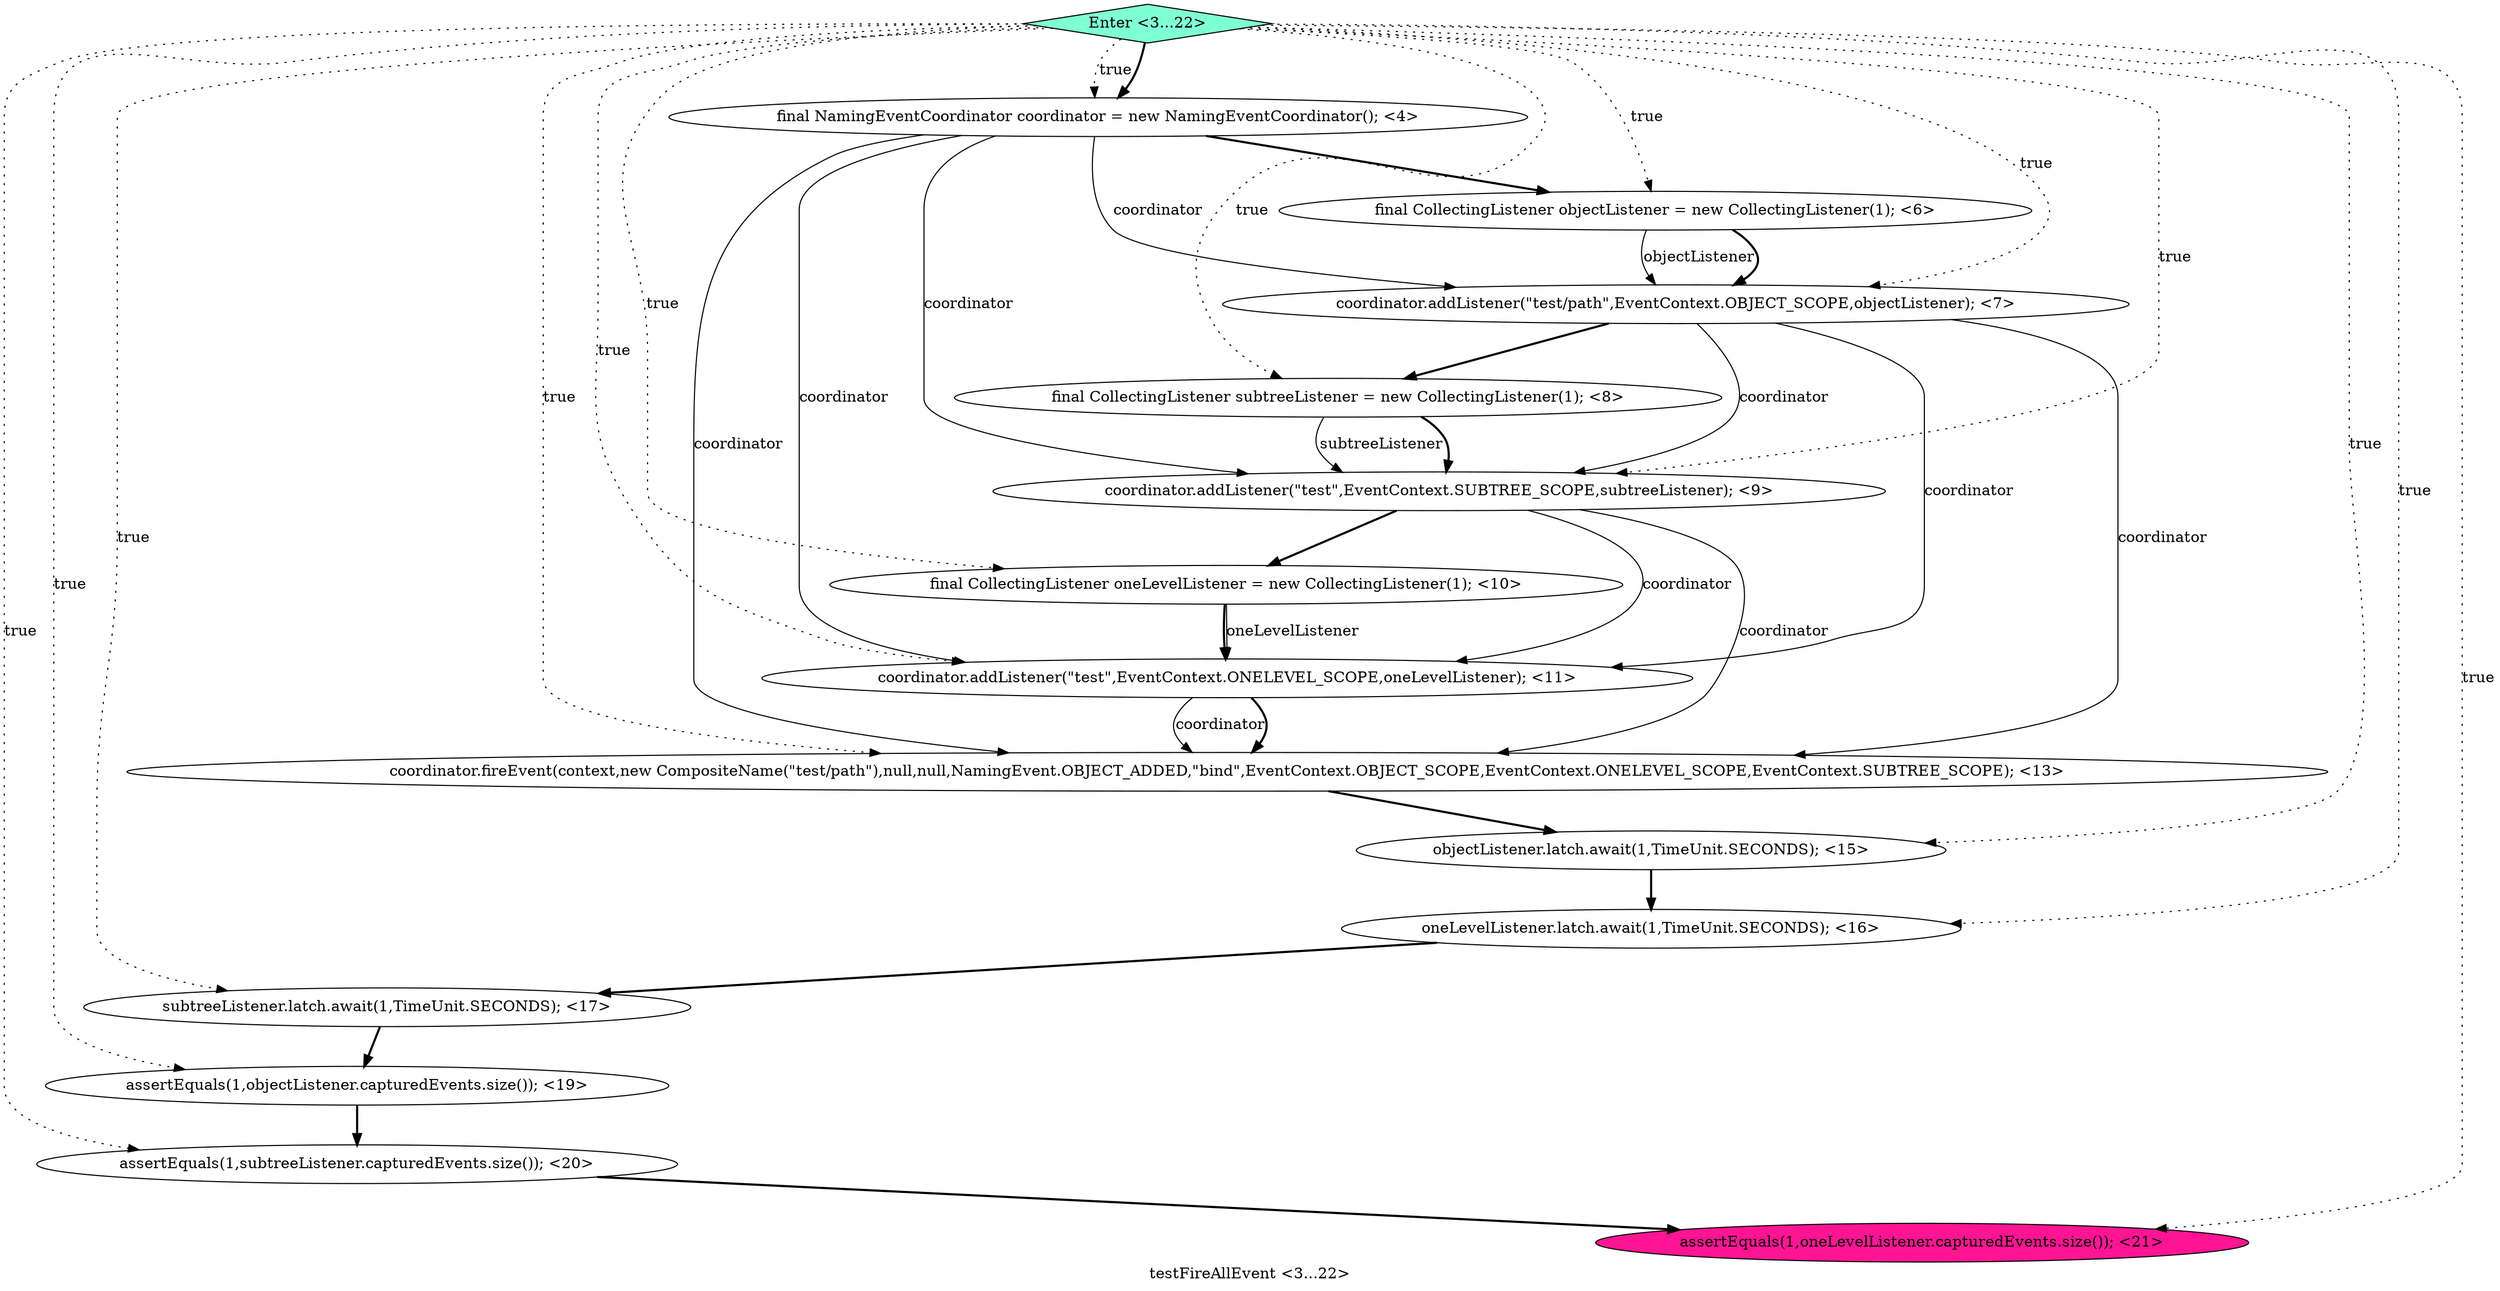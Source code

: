digraph PDG {
label = "testFireAllEvent <3...22>";
0.6 [style = filled, label = "coordinator.addListener(\"test\",EventContext.ONELEVEL_SCOPE,oneLevelListener); <11>", fillcolor = white, shape = ellipse];
0.11 [style = filled, label = "assertEquals(1,objectListener.capturedEvents.size()); <19>", fillcolor = white, shape = ellipse];
0.8 [style = filled, label = "objectListener.latch.await(1,TimeUnit.SECONDS); <15>", fillcolor = white, shape = ellipse];
0.3 [style = filled, label = "final CollectingListener subtreeListener = new CollectingListener(1); <8>", fillcolor = white, shape = ellipse];
0.9 [style = filled, label = "oneLevelListener.latch.await(1,TimeUnit.SECONDS); <16>", fillcolor = white, shape = ellipse];
0.13 [style = filled, label = "assertEquals(1,oneLevelListener.capturedEvents.size()); <21>", fillcolor = deeppink, shape = ellipse];
0.2 [style = filled, label = "coordinator.addListener(\"test/path\",EventContext.OBJECT_SCOPE,objectListener); <7>", fillcolor = white, shape = ellipse];
0.4 [style = filled, label = "coordinator.addListener(\"test\",EventContext.SUBTREE_SCOPE,subtreeListener); <9>", fillcolor = white, shape = ellipse];
0.12 [style = filled, label = "assertEquals(1,subtreeListener.capturedEvents.size()); <20>", fillcolor = white, shape = ellipse];
0.5 [style = filled, label = "final CollectingListener oneLevelListener = new CollectingListener(1); <10>", fillcolor = white, shape = ellipse];
0.14 [style = filled, label = "Enter <3...22>", fillcolor = aquamarine, shape = diamond];
0.1 [style = filled, label = "final CollectingListener objectListener = new CollectingListener(1); <6>", fillcolor = white, shape = ellipse];
0.0 [style = filled, label = "final NamingEventCoordinator coordinator = new NamingEventCoordinator(); <4>", fillcolor = white, shape = ellipse];
0.7 [style = filled, label = "coordinator.fireEvent(context,new CompositeName(\"test/path\"),null,null,NamingEvent.OBJECT_ADDED,\"bind\",EventContext.OBJECT_SCOPE,EventContext.ONELEVEL_SCOPE,EventContext.SUBTREE_SCOPE); <13>", fillcolor = white, shape = ellipse];
0.10 [style = filled, label = "subtreeListener.latch.await(1,TimeUnit.SECONDS); <17>", fillcolor = white, shape = ellipse];
0.0 -> 0.1 [style = bold, label=""];
0.0 -> 0.2 [style = solid, label="coordinator"];
0.0 -> 0.4 [style = solid, label="coordinator"];
0.0 -> 0.6 [style = solid, label="coordinator"];
0.0 -> 0.7 [style = solid, label="coordinator"];
0.1 -> 0.2 [style = solid, label="objectListener"];
0.1 -> 0.2 [style = bold, label=""];
0.2 -> 0.3 [style = bold, label=""];
0.2 -> 0.4 [style = solid, label="coordinator"];
0.2 -> 0.6 [style = solid, label="coordinator"];
0.2 -> 0.7 [style = solid, label="coordinator"];
0.3 -> 0.4 [style = solid, label="subtreeListener"];
0.3 -> 0.4 [style = bold, label=""];
0.4 -> 0.5 [style = bold, label=""];
0.4 -> 0.6 [style = solid, label="coordinator"];
0.4 -> 0.7 [style = solid, label="coordinator"];
0.5 -> 0.6 [style = solid, label="oneLevelListener"];
0.5 -> 0.6 [style = bold, label=""];
0.6 -> 0.7 [style = solid, label="coordinator"];
0.6 -> 0.7 [style = bold, label=""];
0.7 -> 0.8 [style = bold, label=""];
0.8 -> 0.9 [style = bold, label=""];
0.9 -> 0.10 [style = bold, label=""];
0.10 -> 0.11 [style = bold, label=""];
0.11 -> 0.12 [style = bold, label=""];
0.12 -> 0.13 [style = bold, label=""];
0.14 -> 0.0 [style = dotted, label="true"];
0.14 -> 0.0 [style = bold, label=""];
0.14 -> 0.1 [style = dotted, label="true"];
0.14 -> 0.2 [style = dotted, label="true"];
0.14 -> 0.3 [style = dotted, label="true"];
0.14 -> 0.4 [style = dotted, label="true"];
0.14 -> 0.5 [style = dotted, label="true"];
0.14 -> 0.6 [style = dotted, label="true"];
0.14 -> 0.7 [style = dotted, label="true"];
0.14 -> 0.8 [style = dotted, label="true"];
0.14 -> 0.9 [style = dotted, label="true"];
0.14 -> 0.10 [style = dotted, label="true"];
0.14 -> 0.11 [style = dotted, label="true"];
0.14 -> 0.12 [style = dotted, label="true"];
0.14 -> 0.13 [style = dotted, label="true"];
}
